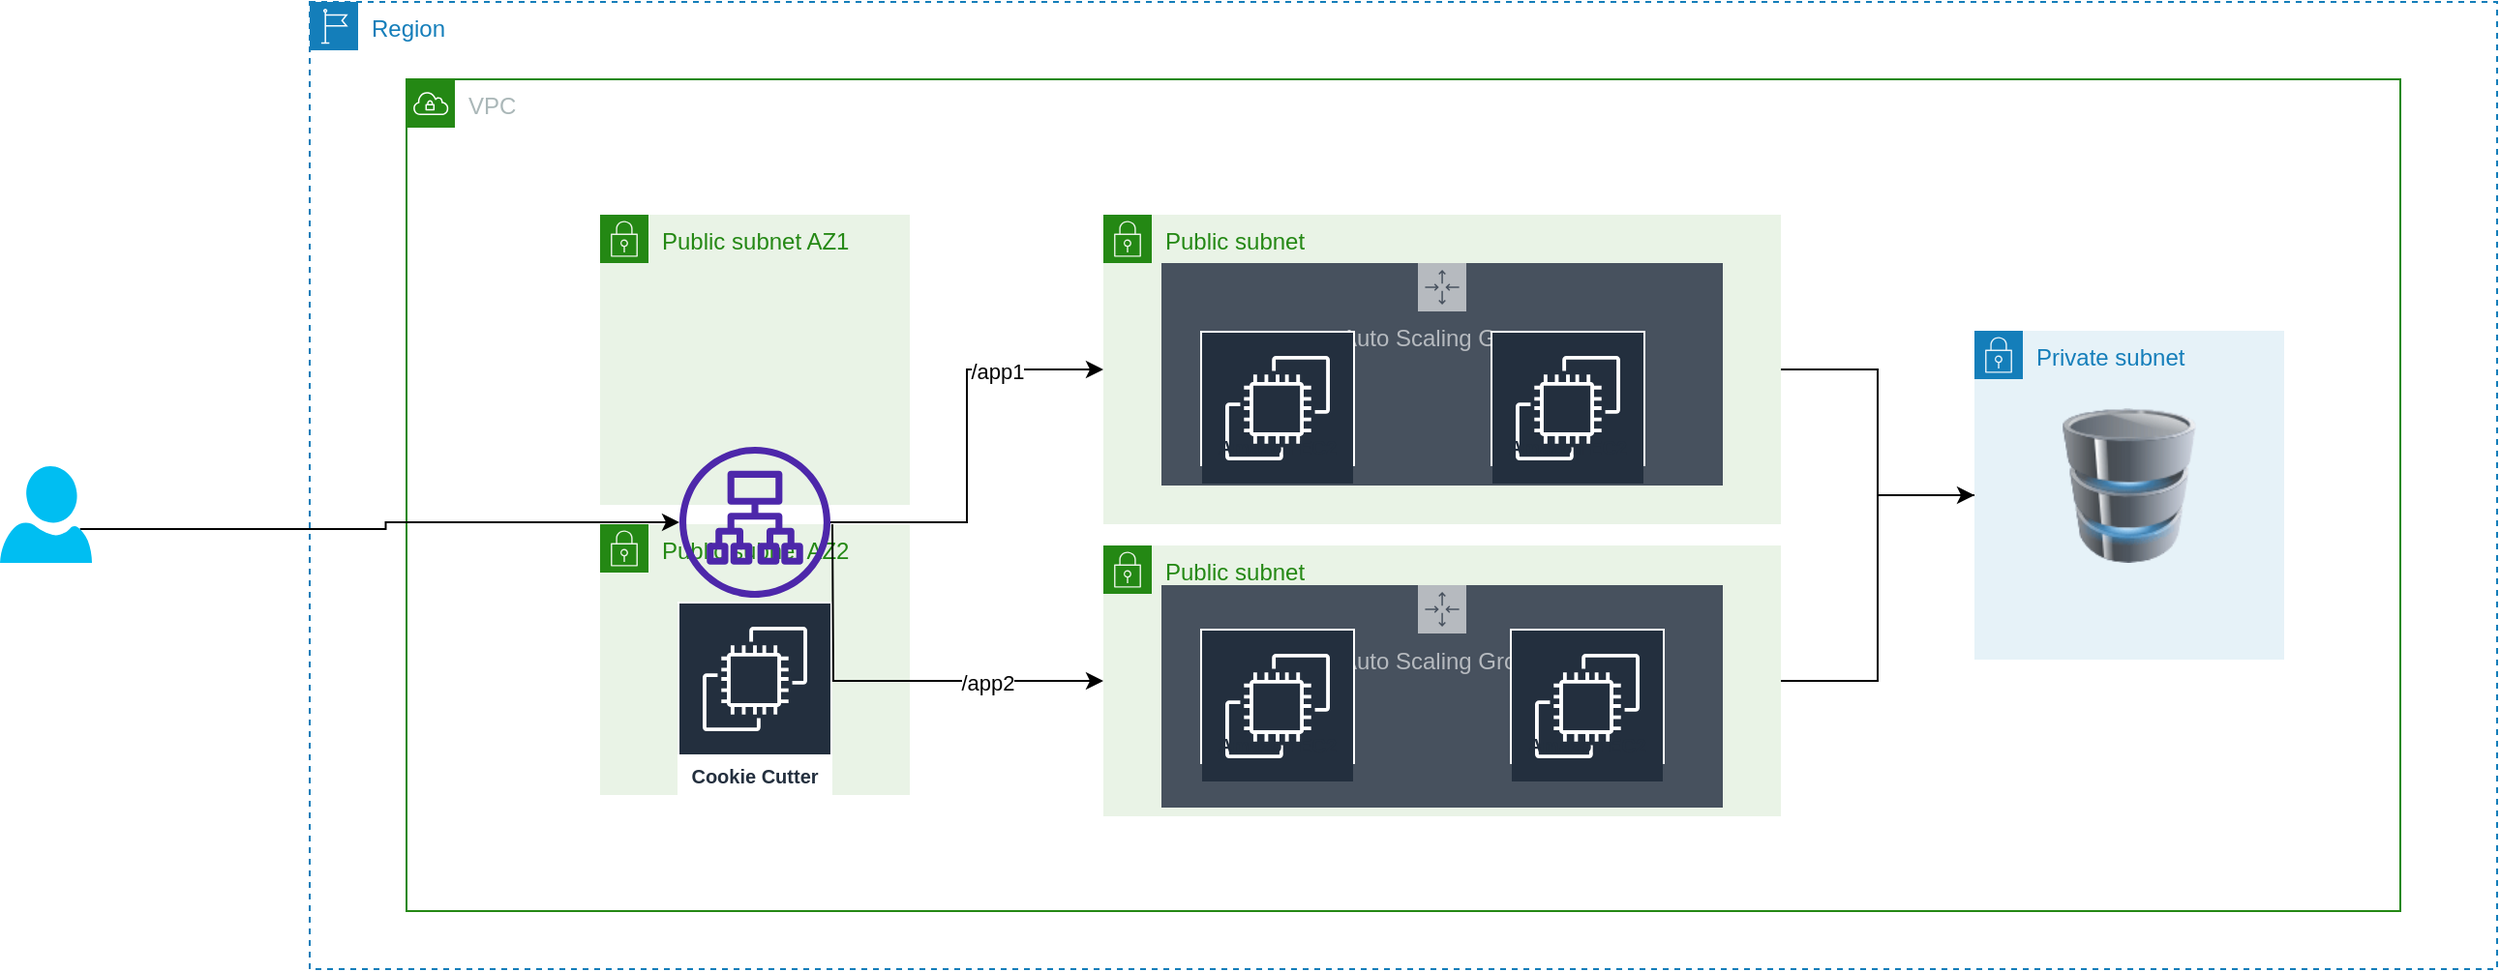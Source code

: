 <mxfile version="20.7.4" type="github">
  <diagram id="jWBNmpmiF26zY9scacJb" name="Page-1">
    <mxGraphModel dx="2284" dy="774" grid="1" gridSize="10" guides="1" tooltips="1" connect="1" arrows="1" fold="1" page="1" pageScale="1" pageWidth="850" pageHeight="1100" math="0" shadow="0">
      <root>
        <mxCell id="0" />
        <mxCell id="1" parent="0" />
        <mxCell id="hohAivYtvL-Yq-Z7kofY-1" value="Region" style="points=[[0,0],[0.25,0],[0.5,0],[0.75,0],[1,0],[1,0.25],[1,0.5],[1,0.75],[1,1],[0.75,1],[0.5,1],[0.25,1],[0,1],[0,0.75],[0,0.5],[0,0.25]];outlineConnect=0;gradientColor=none;html=1;whiteSpace=wrap;fontSize=12;fontStyle=0;container=1;pointerEvents=0;collapsible=0;recursiveResize=0;shape=mxgraph.aws4.group;grIcon=mxgraph.aws4.group_region;strokeColor=#147EBA;fillColor=none;verticalAlign=top;align=left;spacingLeft=30;fontColor=#147EBA;dashed=1;" vertex="1" parent="1">
          <mxGeometry x="-630" y="50" width="1130" height="500" as="geometry" />
        </mxCell>
        <mxCell id="hohAivYtvL-Yq-Z7kofY-117" value="VPC" style="points=[[0,0],[0.25,0],[0.5,0],[0.75,0],[1,0],[1,0.25],[1,0.5],[1,0.75],[1,1],[0.75,1],[0.5,1],[0.25,1],[0,1],[0,0.75],[0,0.5],[0,0.25]];outlineConnect=0;gradientColor=none;html=1;whiteSpace=wrap;fontSize=12;fontStyle=0;container=1;pointerEvents=0;collapsible=0;recursiveResize=0;shape=mxgraph.aws4.group;grIcon=mxgraph.aws4.group_vpc;strokeColor=#248814;fillColor=none;verticalAlign=top;align=left;spacingLeft=30;fontColor=#AAB7B8;dashed=0;" vertex="1" parent="hohAivYtvL-Yq-Z7kofY-1">
          <mxGeometry x="50" y="40" width="1030" height="430" as="geometry" />
        </mxCell>
        <mxCell id="hohAivYtvL-Yq-Z7kofY-119" value="Public subnet AZ2" style="points=[[0,0],[0.25,0],[0.5,0],[0.75,0],[1,0],[1,0.25],[1,0.5],[1,0.75],[1,1],[0.75,1],[0.5,1],[0.25,1],[0,1],[0,0.75],[0,0.5],[0,0.25]];outlineConnect=0;gradientColor=none;html=1;whiteSpace=wrap;fontSize=12;fontStyle=0;container=1;pointerEvents=0;collapsible=0;recursiveResize=0;shape=mxgraph.aws4.group;grIcon=mxgraph.aws4.group_security_group;grStroke=0;strokeColor=#248814;fillColor=#E9F3E6;verticalAlign=top;align=left;spacingLeft=30;fontColor=#248814;dashed=0;" vertex="1" parent="hohAivYtvL-Yq-Z7kofY-117">
          <mxGeometry x="100" y="230" width="160" height="140" as="geometry" />
        </mxCell>
        <mxCell id="hohAivYtvL-Yq-Z7kofY-130" value="Cookie Cutter" style="sketch=0;outlineConnect=0;fontColor=#232F3E;gradientColor=none;strokeColor=#ffffff;fillColor=#232F3E;dashed=0;verticalLabelPosition=middle;verticalAlign=bottom;align=center;html=1;whiteSpace=wrap;fontSize=10;fontStyle=1;spacing=3;shape=mxgraph.aws4.productIcon;prIcon=mxgraph.aws4.ec2;" vertex="1" parent="hohAivYtvL-Yq-Z7kofY-119">
          <mxGeometry x="40" y="40" width="80" height="100" as="geometry" />
        </mxCell>
        <mxCell id="hohAivYtvL-Yq-Z7kofY-118" value="Public subnet AZ1" style="points=[[0,0],[0.25,0],[0.5,0],[0.75,0],[1,0],[1,0.25],[1,0.5],[1,0.75],[1,1],[0.75,1],[0.5,1],[0.25,1],[0,1],[0,0.75],[0,0.5],[0,0.25]];outlineConnect=0;gradientColor=none;html=1;whiteSpace=wrap;fontSize=12;fontStyle=0;container=1;pointerEvents=0;collapsible=0;recursiveResize=0;shape=mxgraph.aws4.group;grIcon=mxgraph.aws4.group_security_group;grStroke=0;strokeColor=#248814;fillColor=#E9F3E6;verticalAlign=top;align=left;spacingLeft=30;fontColor=#248814;dashed=0;" vertex="1" parent="hohAivYtvL-Yq-Z7kofY-117">
          <mxGeometry x="100" y="70" width="160" height="150" as="geometry" />
        </mxCell>
        <mxCell id="hohAivYtvL-Yq-Z7kofY-129" value="" style="sketch=0;outlineConnect=0;fontColor=#232F3E;gradientColor=none;fillColor=#4D27AA;strokeColor=none;dashed=0;verticalLabelPosition=bottom;verticalAlign=top;align=center;html=1;fontSize=12;fontStyle=0;aspect=fixed;pointerEvents=1;shape=mxgraph.aws4.application_load_balancer;" vertex="1" parent="hohAivYtvL-Yq-Z7kofY-118">
          <mxGeometry x="41" y="120" width="78" height="78" as="geometry" />
        </mxCell>
        <mxCell id="hohAivYtvL-Yq-Z7kofY-134" style="edgeStyle=orthogonalEdgeStyle;rounded=0;orthogonalLoop=1;jettySize=auto;html=1;exitX=0;exitY=0.5;exitDx=0;exitDy=0;endArrow=none;endFill=0;startArrow=classic;startFill=1;" edge="1" parent="hohAivYtvL-Yq-Z7kofY-117" source="hohAivYtvL-Yq-Z7kofY-121" target="hohAivYtvL-Yq-Z7kofY-129">
          <mxGeometry relative="1" as="geometry" />
        </mxCell>
        <mxCell id="hohAivYtvL-Yq-Z7kofY-136" value="/app1" style="edgeLabel;html=1;align=center;verticalAlign=middle;resizable=0;points=[];" vertex="1" connectable="0" parent="hohAivYtvL-Yq-Z7kofY-134">
          <mxGeometry x="-0.496" y="1" relative="1" as="geometry">
            <mxPoint as="offset" />
          </mxGeometry>
        </mxCell>
        <mxCell id="hohAivYtvL-Yq-Z7kofY-144" style="edgeStyle=orthogonalEdgeStyle;rounded=0;orthogonalLoop=1;jettySize=auto;html=1;exitX=1;exitY=0.5;exitDx=0;exitDy=0;startArrow=none;startFill=0;endArrow=none;endFill=0;" edge="1" parent="hohAivYtvL-Yq-Z7kofY-117" source="hohAivYtvL-Yq-Z7kofY-121" target="hohAivYtvL-Yq-Z7kofY-127">
          <mxGeometry relative="1" as="geometry" />
        </mxCell>
        <mxCell id="hohAivYtvL-Yq-Z7kofY-121" value="Public subnet" style="points=[[0,0],[0.25,0],[0.5,0],[0.75,0],[1,0],[1,0.25],[1,0.5],[1,0.75],[1,1],[0.75,1],[0.5,1],[0.25,1],[0,1],[0,0.75],[0,0.5],[0,0.25]];outlineConnect=0;gradientColor=none;html=1;whiteSpace=wrap;fontSize=12;fontStyle=0;container=1;pointerEvents=0;collapsible=0;recursiveResize=0;shape=mxgraph.aws4.group;grIcon=mxgraph.aws4.group_security_group;grStroke=0;strokeColor=#248814;fillColor=#E9F3E6;verticalAlign=top;align=left;spacingLeft=30;fontColor=#248814;dashed=0;" vertex="1" parent="hohAivYtvL-Yq-Z7kofY-117">
          <mxGeometry x="360" y="70" width="350" height="160" as="geometry" />
        </mxCell>
        <mxCell id="hohAivYtvL-Yq-Z7kofY-138" value="Auto Scaling Group" style="sketch=0;outlineConnect=0;gradientColor=none;html=1;whiteSpace=wrap;fontSize=12;fontStyle=0;shape=mxgraph.aws4.groupCenter;grIcon=mxgraph.aws4.group_auto_scaling_group;grStroke=0;strokeColor=#B6BABF;fillColor=#47515E;verticalAlign=top;align=center;fontColor=#B6BABF;dashed=0;spacingTop=25;" vertex="1" parent="hohAivYtvL-Yq-Z7kofY-121">
          <mxGeometry x="30" y="25" width="290" height="115" as="geometry" />
        </mxCell>
        <mxCell id="hohAivYtvL-Yq-Z7kofY-140" value="Amazon EC2" style="sketch=0;outlineConnect=0;fontColor=#232F3E;gradientColor=none;strokeColor=#ffffff;fillColor=#232F3E;dashed=0;verticalLabelPosition=middle;verticalAlign=bottom;align=center;html=1;whiteSpace=wrap;fontSize=10;fontStyle=1;spacing=3;shape=mxgraph.aws4.productIcon;prIcon=mxgraph.aws4.ec2;" vertex="1" parent="hohAivYtvL-Yq-Z7kofY-121">
          <mxGeometry x="50" y="60" width="80" height="70" as="geometry" />
        </mxCell>
        <mxCell id="hohAivYtvL-Yq-Z7kofY-141" value="Amazon EC2" style="sketch=0;outlineConnect=0;fontColor=#232F3E;gradientColor=none;strokeColor=#ffffff;fillColor=#232F3E;dashed=0;verticalLabelPosition=middle;verticalAlign=bottom;align=center;html=1;whiteSpace=wrap;fontSize=10;fontStyle=1;spacing=3;shape=mxgraph.aws4.productIcon;prIcon=mxgraph.aws4.ec2;" vertex="1" parent="hohAivYtvL-Yq-Z7kofY-121">
          <mxGeometry x="200" y="60" width="80" height="70" as="geometry" />
        </mxCell>
        <mxCell id="hohAivYtvL-Yq-Z7kofY-145" style="edgeStyle=orthogonalEdgeStyle;rounded=0;orthogonalLoop=1;jettySize=auto;html=1;entryX=0;entryY=0.5;entryDx=0;entryDy=0;startArrow=none;startFill=0;endArrow=classic;endFill=1;" edge="1" parent="hohAivYtvL-Yq-Z7kofY-117" source="hohAivYtvL-Yq-Z7kofY-126" target="hohAivYtvL-Yq-Z7kofY-127">
          <mxGeometry relative="1" as="geometry" />
        </mxCell>
        <mxCell id="hohAivYtvL-Yq-Z7kofY-126" value="Public subnet" style="points=[[0,0],[0.25,0],[0.5,0],[0.75,0],[1,0],[1,0.25],[1,0.5],[1,0.75],[1,1],[0.75,1],[0.5,1],[0.25,1],[0,1],[0,0.75],[0,0.5],[0,0.25]];outlineConnect=0;gradientColor=none;html=1;whiteSpace=wrap;fontSize=12;fontStyle=0;container=1;pointerEvents=0;collapsible=0;recursiveResize=0;shape=mxgraph.aws4.group;grIcon=mxgraph.aws4.group_security_group;grStroke=0;strokeColor=#248814;fillColor=#E9F3E6;verticalAlign=top;align=left;spacingLeft=30;fontColor=#248814;dashed=0;" vertex="1" parent="hohAivYtvL-Yq-Z7kofY-117">
          <mxGeometry x="360" y="241" width="350" height="140" as="geometry" />
        </mxCell>
        <mxCell id="hohAivYtvL-Yq-Z7kofY-139" value="Auto Scaling Group" style="sketch=0;outlineConnect=0;gradientColor=none;html=1;whiteSpace=wrap;fontSize=12;fontStyle=0;shape=mxgraph.aws4.groupCenter;grIcon=mxgraph.aws4.group_auto_scaling_group;grStroke=0;strokeColor=#B6BABF;fillColor=#47515E;verticalAlign=top;align=center;fontColor=#B6BABF;dashed=0;spacingTop=25;" vertex="1" parent="hohAivYtvL-Yq-Z7kofY-126">
          <mxGeometry x="30" y="20.5" width="290" height="115" as="geometry" />
        </mxCell>
        <mxCell id="hohAivYtvL-Yq-Z7kofY-142" value="Amazon EC2" style="sketch=0;outlineConnect=0;fontColor=#232F3E;gradientColor=none;strokeColor=#ffffff;fillColor=#232F3E;dashed=0;verticalLabelPosition=middle;verticalAlign=bottom;align=center;html=1;whiteSpace=wrap;fontSize=10;fontStyle=1;spacing=3;shape=mxgraph.aws4.productIcon;prIcon=mxgraph.aws4.ec2;" vertex="1" parent="hohAivYtvL-Yq-Z7kofY-126">
          <mxGeometry x="210" y="43" width="80" height="70" as="geometry" />
        </mxCell>
        <mxCell id="hohAivYtvL-Yq-Z7kofY-143" value="Amazon EC2" style="sketch=0;outlineConnect=0;fontColor=#232F3E;gradientColor=none;strokeColor=#ffffff;fillColor=#232F3E;dashed=0;verticalLabelPosition=middle;verticalAlign=bottom;align=center;html=1;whiteSpace=wrap;fontSize=10;fontStyle=1;spacing=3;shape=mxgraph.aws4.productIcon;prIcon=mxgraph.aws4.ec2;" vertex="1" parent="hohAivYtvL-Yq-Z7kofY-126">
          <mxGeometry x="50" y="43" width="80" height="70" as="geometry" />
        </mxCell>
        <mxCell id="hohAivYtvL-Yq-Z7kofY-127" value="Private subnet" style="points=[[0,0],[0.25,0],[0.5,0],[0.75,0],[1,0],[1,0.25],[1,0.5],[1,0.75],[1,1],[0.75,1],[0.5,1],[0.25,1],[0,1],[0,0.75],[0,0.5],[0,0.25]];outlineConnect=0;gradientColor=none;html=1;whiteSpace=wrap;fontSize=12;fontStyle=0;container=1;pointerEvents=0;collapsible=0;recursiveResize=0;shape=mxgraph.aws4.group;grIcon=mxgraph.aws4.group_security_group;grStroke=0;strokeColor=#147EBA;fillColor=#E6F2F8;verticalAlign=top;align=left;spacingLeft=30;fontColor=#147EBA;dashed=0;" vertex="1" parent="hohAivYtvL-Yq-Z7kofY-117">
          <mxGeometry x="810" y="130" width="160" height="170" as="geometry" />
        </mxCell>
        <mxCell id="hohAivYtvL-Yq-Z7kofY-128" value="" style="image;html=1;image=img/lib/clip_art/computers/Database_128x128.png" vertex="1" parent="hohAivYtvL-Yq-Z7kofY-127">
          <mxGeometry x="40" y="40" width="80" height="80" as="geometry" />
        </mxCell>
        <mxCell id="hohAivYtvL-Yq-Z7kofY-133" style="edgeStyle=orthogonalEdgeStyle;rounded=0;orthogonalLoop=1;jettySize=auto;html=1;exitX=0.87;exitY=0.65;exitDx=0;exitDy=0;exitPerimeter=0;" edge="1" parent="1" source="hohAivYtvL-Yq-Z7kofY-131" target="hohAivYtvL-Yq-Z7kofY-129">
          <mxGeometry relative="1" as="geometry" />
        </mxCell>
        <mxCell id="hohAivYtvL-Yq-Z7kofY-131" value="" style="verticalLabelPosition=bottom;html=1;verticalAlign=top;align=center;strokeColor=none;fillColor=#00BEF2;shape=mxgraph.azure.user;" vertex="1" parent="1">
          <mxGeometry x="-790" y="290" width="47.5" height="50" as="geometry" />
        </mxCell>
        <mxCell id="hohAivYtvL-Yq-Z7kofY-135" style="edgeStyle=orthogonalEdgeStyle;rounded=0;orthogonalLoop=1;jettySize=auto;html=1;exitX=0;exitY=0.5;exitDx=0;exitDy=0;startArrow=classic;startFill=1;endArrow=none;endFill=0;" edge="1" parent="1" source="hohAivYtvL-Yq-Z7kofY-126">
          <mxGeometry relative="1" as="geometry">
            <mxPoint x="-360" y="320" as="targetPoint" />
          </mxGeometry>
        </mxCell>
        <mxCell id="hohAivYtvL-Yq-Z7kofY-137" value="/app2" style="edgeLabel;html=1;align=center;verticalAlign=middle;resizable=0;points=[];" vertex="1" connectable="0" parent="hohAivYtvL-Yq-Z7kofY-135">
          <mxGeometry x="-0.45" y="1" relative="1" as="geometry">
            <mxPoint as="offset" />
          </mxGeometry>
        </mxCell>
      </root>
    </mxGraphModel>
  </diagram>
</mxfile>
